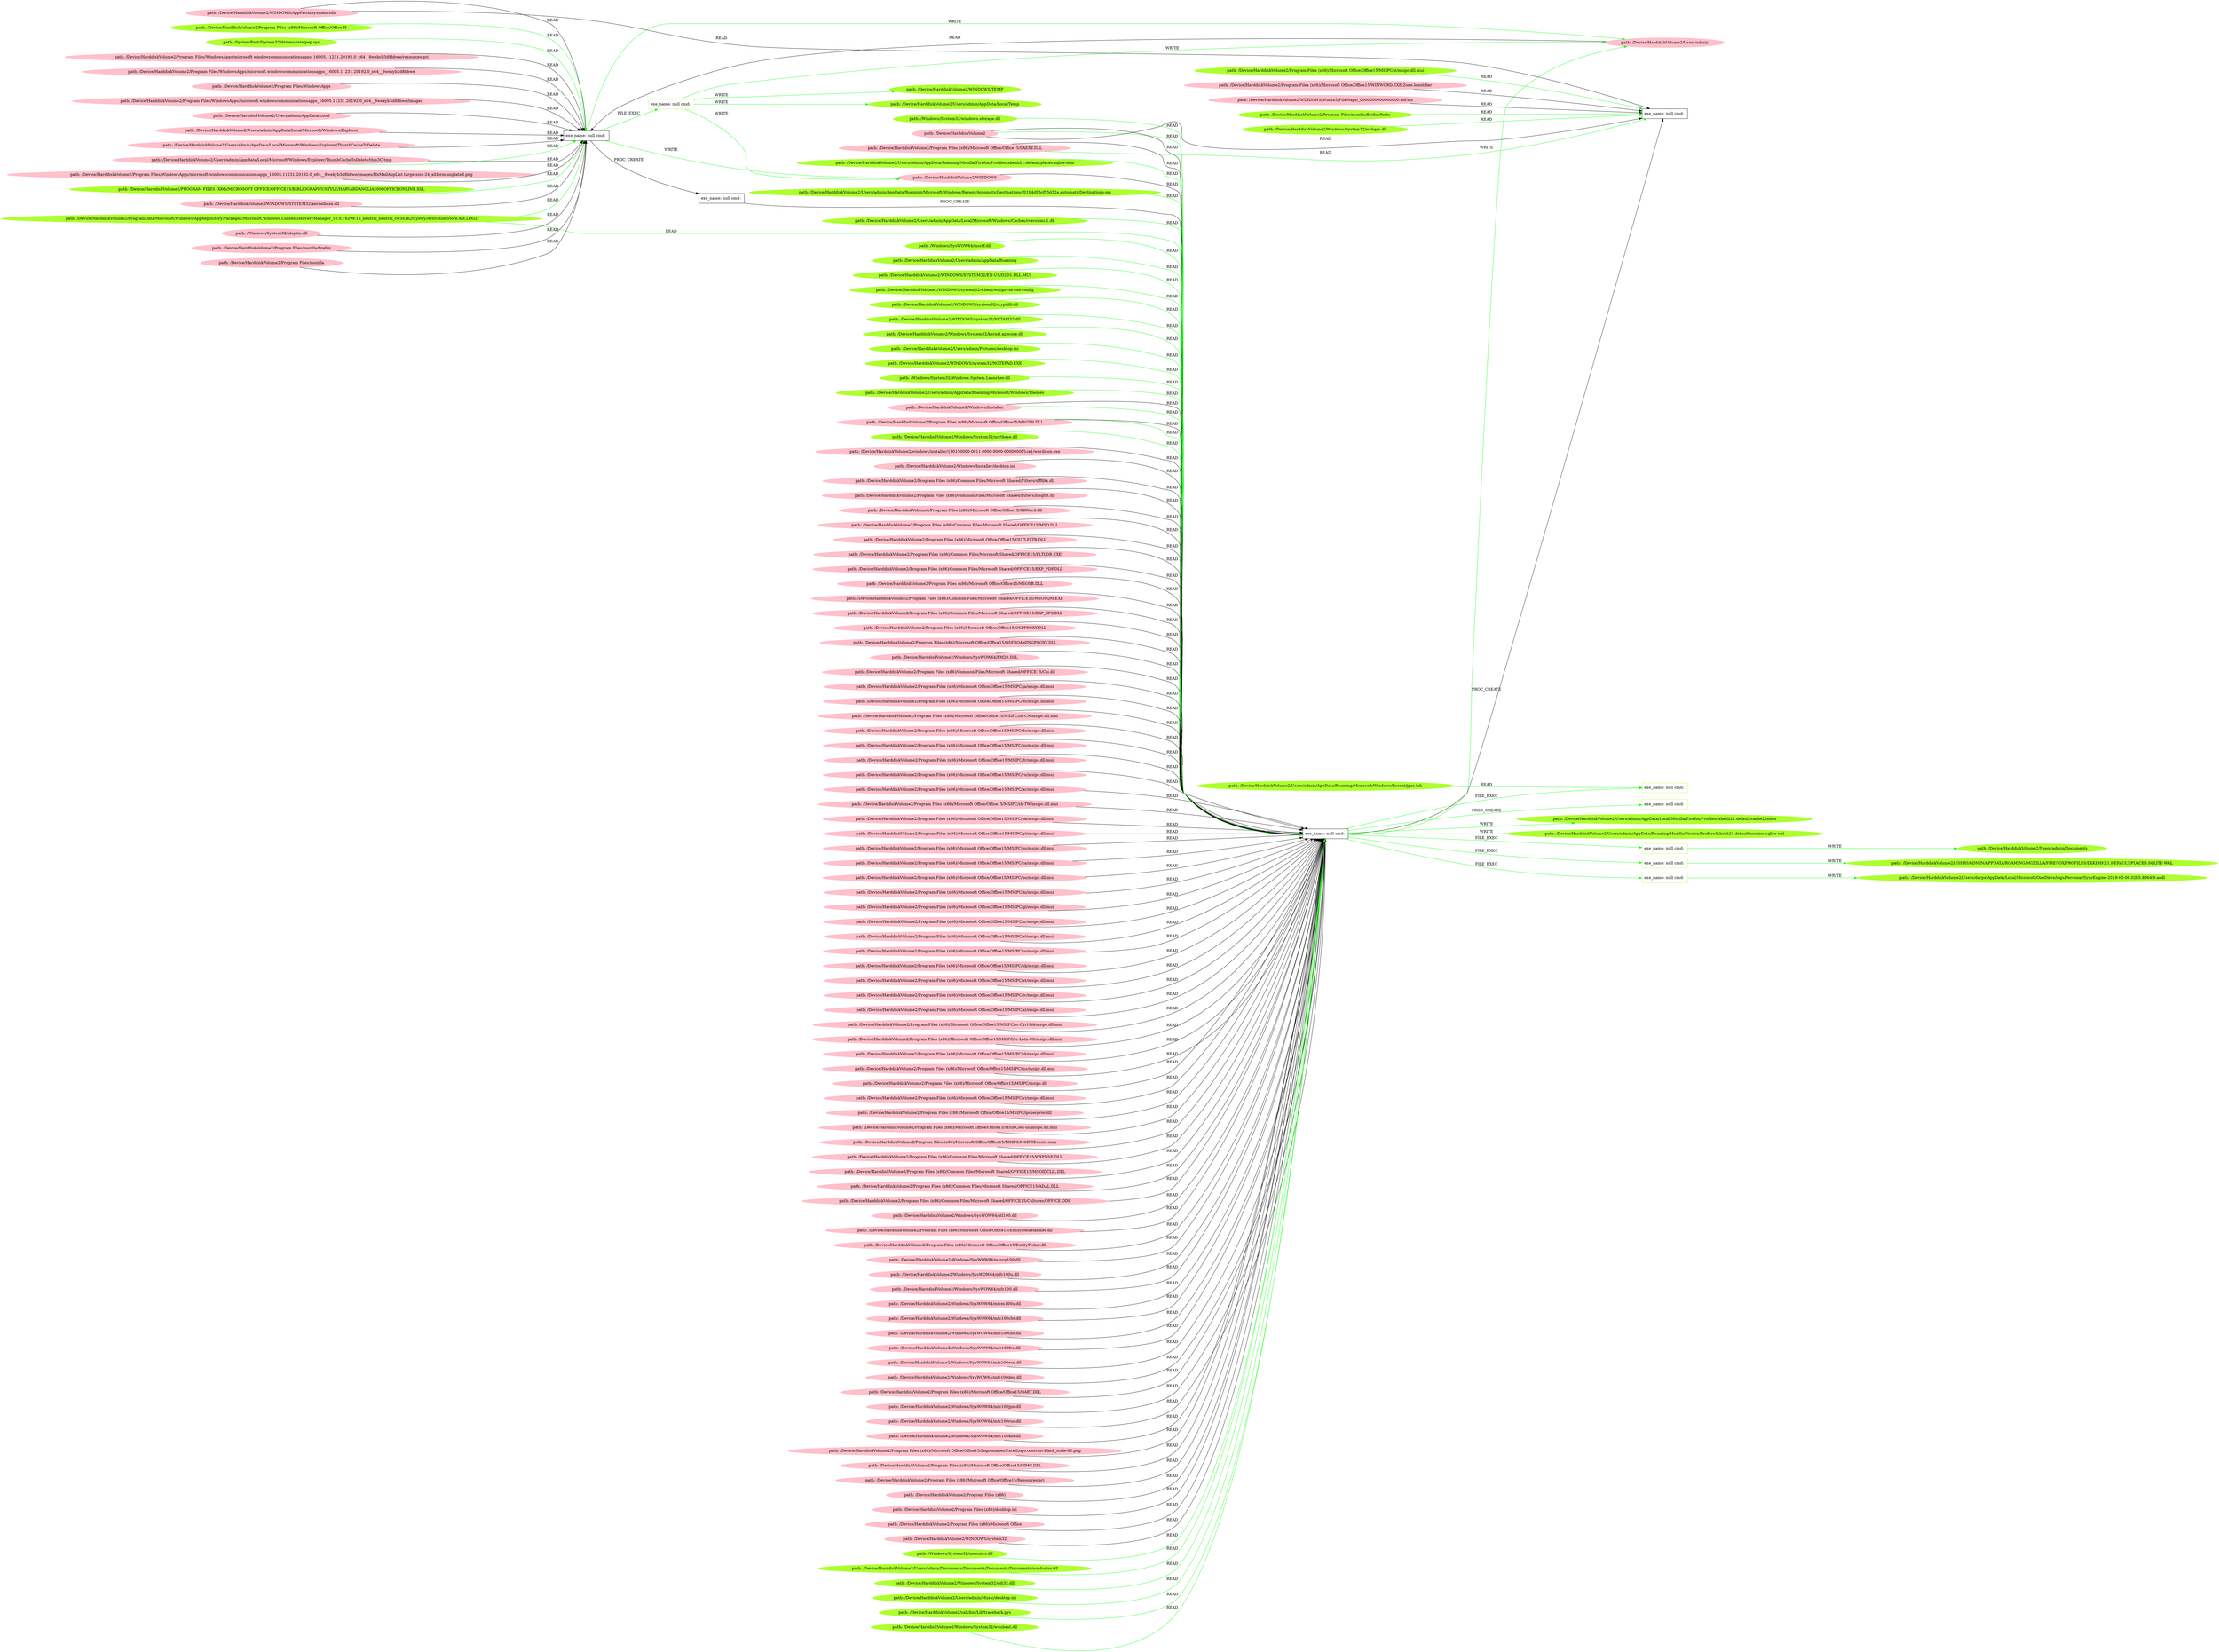 digraph {
	rankdir=LR
	33 [label="exe_name: null cmd: " color=black shape=box style=solid]
	159 [label="exe_name: null cmd: " color=greenyellow shape=box style=solid]
	33 -> 159 [label=FILE_EXEC color=green]
	32 [label="exe_name: null cmd: " color=black shape=box style=solid]
	171 [label="exe_name: null cmd: " color=greenyellow shape=box style=solid]
	32 -> 171 [label=FILE_EXEC color=green]
	32 [label="exe_name: null cmd: " color=black shape=box style=solid]
	189 [label="exe_name: null cmd: " color=greenyellow shape=box style=solid]
	32 -> 189 [label=FILE_EXEC color=green]
	32 [label="exe_name: null cmd: " color=black shape=box style=solid]
	191 [label="exe_name: null cmd: " color=greenyellow shape=box style=solid]
	32 -> 191 [label=FILE_EXEC color=green]
	32 [label="exe_name: null cmd: " color=black shape=box style=solid]
	202 [label="exe_name: null cmd: " color=greenyellow shape=box style=solid]
	32 -> 202 [label=FILE_EXEC color=green]
	201 [label="path: /Device/HarddiskVolume2/Users/admin/AppData/Roaming" color=greenyellow shape=oval style=filled]
	32 [label="exe_name: null cmd: " color=black shape=box style=solid]
	201 -> 32 [label=READ color=green]
	155 [label="path: /Device/HarddiskVolume2/ProgramData/Microsoft/Windows/AppRepository/Packages/Microsoft.Windows.ContentDeliveryManager_10.0.16299.15_neutral_neutral_cw5n1h2txyewy/ActivationStore.dat.LOG2" color=greenyellow shape=oval style=filled]
	33 [label="exe_name: null cmd: " color=black shape=box style=solid]
	155 -> 33 [label=READ color=green]
	181 [label="path: /Device/HarddiskVolume2/WINDOWS/system32/wbem/wmiprvse.exe.config" color=greenyellow shape=oval style=filled]
	32 [label="exe_name: null cmd: " color=black shape=box style=solid]
	181 -> 32 [label=READ color=green]
	199 [label="path: /Device/HarddiskVolume2/WINDOWS/system32/cryptdll.dll" color=greenyellow shape=oval style=filled]
	32 [label="exe_name: null cmd: " color=black shape=box style=solid]
	199 -> 32 [label=READ color=green]
	144 [label="path: /Device/HarddiskVolume2" color=pink shape=oval style=filled]
	32 [label="exe_name: null cmd: " color=black shape=box style=solid]
	144 -> 32 [label=READ color=green]
	66 [label="path: /Device/HarddiskVolume2/Program Files/WindowsApps/microsoft.windowscommunicationsapps_16005.11231.20192.0_x64__8wekyb3d8bbwe/resources.pri" color=pink shape=oval style=filled]
	33 [label="exe_name: null cmd: " color=black shape=box style=solid]
	66 -> 33 [label=READ color=black]
	94 [label="path: /Device/HarddiskVolume2/Program Files/WindowsApps/microsoft.windowscommunicationsapps_16005.11231.20192.0_x64__8wekyb3d8bbwe" color=pink shape=oval style=filled]
	33 [label="exe_name: null cmd: " color=black shape=box style=solid]
	94 -> 33 [label=READ color=black]
	68 [label="path: /Device/HarddiskVolume2/Program Files/WindowsApps" color=pink shape=oval style=filled]
	33 [label="exe_name: null cmd: " color=black shape=box style=solid]
	68 -> 33 [label=READ color=black]
	48 [label="path: /Device/HarddiskVolume2/Users/admin" color=pink shape=oval style=filled]
	33 [label="exe_name: null cmd: " color=black shape=box style=solid]
	48 -> 33 [label=READ color=black]
	50 [label="path: /Device/HarddiskVolume2/Program Files/WindowsApps/microsoft.windowscommunicationsapps_16005.11231.20192.0_x64__8wekyb3d8bbwe/images" color=pink shape=oval style=filled]
	33 [label="exe_name: null cmd: " color=black shape=box style=solid]
	50 -> 33 [label=READ color=black]
	53 [label="path: /Device/HarddiskVolume2/Users/admin/AppData/Local" color=pink shape=oval style=filled]
	33 [label="exe_name: null cmd: " color=black shape=box style=solid]
	53 -> 33 [label=READ color=black]
	75 [label="path: /Device/HarddiskVolume2/Users/admin/AppData/Local/Microsoft/Windows/Explorer" color=pink shape=oval style=filled]
	33 [label="exe_name: null cmd: " color=black shape=box style=solid]
	75 -> 33 [label=READ color=black]
	62 [label="path: /Device/HarddiskVolume2/Users/admin/AppData/Local/Microsoft/Windows/Explorer/ThumbCacheToDelete" color=pink shape=oval style=filled]
	33 [label="exe_name: null cmd: " color=black shape=box style=solid]
	62 -> 33 [label=READ color=black]
	79 [label="path: /Device/HarddiskVolume2/Users/admin/AppData/Local/Microsoft/Windows/Explorer/ThumbCacheToDelete/thm3C.tmp" color=pink shape=oval style=filled]
	33 [label="exe_name: null cmd: " color=black shape=box style=solid]
	79 -> 33 [label=READ color=black]
	90 [label="path: /Device/HarddiskVolume2/Program Files/WindowsApps/microsoft.windowscommunicationsapps_16005.11231.20192.0_x64__8wekyb3d8bbwe/images/HxMailAppList.targetsize-24_altform-unplated.png" color=pink shape=oval style=filled]
	33 [label="exe_name: null cmd: " color=black shape=box style=solid]
	90 -> 33 [label=READ color=black]
	169 [label="path: /Device/HarddiskVolume2/WINDOWS/system32/NETAPI32.dll" color=greenyellow shape=oval style=filled]
	32 [label="exe_name: null cmd: " color=black shape=box style=solid]
	169 -> 32 [label=READ color=green]
	194 [label="path: /Device/HarddiskVolume2/Windows/System32/kernel.appcore.dll" color=greenyellow shape=oval style=filled]
	32 [label="exe_name: null cmd: " color=black shape=box style=solid]
	194 -> 32 [label=READ color=green]
	173 [label="path: /Device/HarddiskVolume2/Users/admin/Pictures/desktop.ini" color=greenyellow shape=oval style=filled]
	32 [label="exe_name: null cmd: " color=black shape=box style=solid]
	173 -> 32 [label=READ color=green]
	187 [label="path: /Device/HarddiskVolume2/WINDOWS/system32/NOTEPAD.EXE" color=greenyellow shape=oval style=filled]
	32 [label="exe_name: null cmd: " color=black shape=box style=solid]
	187 -> 32 [label=READ color=green]
	204 [label="path: /Windows/System32/Windows.System.Launcher.dll" color=greenyellow shape=oval style=filled]
	32 [label="exe_name: null cmd: " color=black shape=box style=solid]
	204 -> 32 [label=READ color=green]
	155 [label="path: /Device/HarddiskVolume2/ProgramData/Microsoft/Windows/AppRepository/Packages/Microsoft.Windows.ContentDeliveryManager_10.0.16299.15_neutral_neutral_cw5n1h2txyewy/ActivationStore.dat.LOG2" color=greenyellow shape=oval style=filled]
	32 [label="exe_name: null cmd: " color=black shape=box style=solid]
	155 -> 32 [label=READ color=green]
	168 [label="path: /Device/HarddiskVolume2/Users/admin/AppData/Roaming/Microsoft/Windows/Themes" color=greenyellow shape=oval style=filled]
	32 [label="exe_name: null cmd: " color=black shape=box style=solid]
	168 -> 32 [label=READ color=green]
	158 [label="path: /Device/HarddiskVolume2/PROGRAM FILES (X86)/MICROSOFT OFFICE/OFFICE15/BIBLIOGRAPHY/STYLE/HARVARDANGLIA2008OFFICEONLINE.XSL" color=greenyellow shape=oval style=filled]
	33 [label="exe_name: null cmd: " color=black shape=box style=solid]
	158 -> 33 [label=READ color=green]
	79 [label="path: /Device/HarddiskVolume2/Users/admin/AppData/Local/Microsoft/Windows/Explorer/ThumbCacheToDelete/thm3C.tmp" color=pink shape=oval style=filled]
	33 [label="exe_name: null cmd: " color=black shape=box style=solid]
	79 -> 33 [label=READ color=green]
	110 [label="path: /Device/HarddiskVolume2/Windows/Installer" color=pink shape=oval style=filled]
	32 [label="exe_name: null cmd: " color=black shape=box style=solid]
	110 -> 32 [label=READ color=green]
	206 [label="path: /Device/HarddiskVolume2/Program Files (x86)/Microsoft Office/Office15/MSIPC/it/msipc.dll.mui" color=greenyellow shape=oval style=filled]
	0 [label="exe_name: null cmd: " color=black shape=box style=solid]
	206 -> 0 [label=READ color=green]
	56 [label="path: /Device/HarddiskVolume2/Program Files (x86)/Microsoft Office/Office15/MSOTH.DLL" color=pink shape=oval style=filled]
	32 [label="exe_name: null cmd: " color=black shape=box style=solid]
	56 -> 32 [label=READ color=green]
	170 [label="path: /Device/HarddiskVolume2/Windows/System32/ucrtbase.dll" color=greenyellow shape=oval style=filled]
	32 [label="exe_name: null cmd: " color=black shape=box style=solid]
	170 -> 32 [label=READ color=green]
	150 [label="path: /Device/HarddiskVolume2/WINDOWS/AppPatch/sysmain.sdb" color=pink shape=oval style=filled]
	33 [label="exe_name: null cmd: " color=black shape=box style=solid]
	150 -> 33 [label=READ color=black]
	99 [label="path: /Device/HarddiskVolume2/WINDOWS/SYSTEM32/kernelbase.dll" color=pink shape=oval style=filled]
	33 [label="exe_name: null cmd: " color=black shape=box style=solid]
	99 -> 33 [label=READ color=black]
	64 [label="path: /Windows/System32/ploptin.dll" color=pink shape=oval style=filled]
	33 [label="exe_name: null cmd: " color=black shape=box style=solid]
	64 -> 33 [label=READ color=black]
	59 [label="path: /Device/HarddiskVolume2/Program Files/mozilla/firefox" color=pink shape=oval style=filled]
	33 [label="exe_name: null cmd: " color=black shape=box style=solid]
	59 -> 33 [label=READ color=black]
	83 [label="path: /Device/HarddiskVolume2/Program Files/mozilla" color=pink shape=oval style=filled]
	33 [label="exe_name: null cmd: " color=black shape=box style=solid]
	83 -> 33 [label=READ color=black]
	33 [label="exe_name: null cmd: " color=black shape=box style=solid]
	27 [label="exe_name: null cmd: " color=black shape=box style=solid]
	33 -> 27 [label=PROC_CREATE color=black]
	27 [label="exe_name: null cmd: " color=black shape=box style=solid]
	32 [label="exe_name: null cmd: " color=black shape=box style=solid]
	27 -> 32 [label=PROC_CREATE color=black]
	93 [label="path: /Device/HarddiskVolume2/windows/installer/{90150000-0011-0000-0000-0000000ff1ce}/wordicon.exe" color=pink shape=oval style=filled]
	32 [label="exe_name: null cmd: " color=black shape=box style=solid]
	93 -> 32 [label=READ color=black]
	144 [label="path: /Device/HarddiskVolume2" color=pink shape=oval style=filled]
	32 [label="exe_name: null cmd: " color=black shape=box style=solid]
	144 -> 32 [label=READ color=black]
	110 [label="path: /Device/HarddiskVolume2/Windows/Installer" color=pink shape=oval style=filled]
	32 [label="exe_name: null cmd: " color=black shape=box style=solid]
	110 -> 32 [label=READ color=black]
	41 [label="path: /Device/HarddiskVolume2/WINDOWS" color=pink shape=oval style=filled]
	32 [label="exe_name: null cmd: " color=black shape=box style=solid]
	41 -> 32 [label=READ color=black]
	100 [label="path: /Device/HarddiskVolume2/Windows/Installer/desktop.ini" color=pink shape=oval style=filled]
	32 [label="exe_name: null cmd: " color=black shape=box style=solid]
	100 -> 32 [label=READ color=black]
	2 [label="path: /Device/HarddiskVolume2/Program Files (x86)/Common Files/Microsoft Shared/Filters/offfiltx.dll" color=pink shape=oval style=filled]
	32 [label="exe_name: null cmd: " color=black shape=box style=solid]
	2 -> 32 [label=READ color=black]
	139 [label="path: /Device/HarddiskVolume2/Program Files (x86)/Common Files/Microsoft Shared/Filters/msgfilt.dll" color=pink shape=oval style=filled]
	32 [label="exe_name: null cmd: " color=black shape=box style=solid]
	139 -> 32 [label=READ color=black]
	15 [label="path: /Device/HarddiskVolume2/Program Files (x86)/Microsoft Office/Office15/GKWord.dll" color=pink shape=oval style=filled]
	32 [label="exe_name: null cmd: " color=black shape=box style=solid]
	15 -> 32 [label=READ color=black]
	129 [label="path: /Device/HarddiskVolume2/Program Files (x86)/Common Files/Microsoft Shared/OFFICE15/MSO.DLL" color=pink shape=oval style=filled]
	32 [label="exe_name: null cmd: " color=black shape=box style=solid]
	129 -> 32 [label=READ color=black]
	43 [label="path: /Device/HarddiskVolume2/Program Files (x86)/Microsoft Office/Office15/OUTLFLTR.DLL" color=pink shape=oval style=filled]
	32 [label="exe_name: null cmd: " color=black shape=box style=solid]
	43 -> 32 [label=READ color=black]
	78 [label="path: /Device/HarddiskVolume2/Program Files (x86)/Common Files/Microsoft Shared/OFFICE15/FLTLDR.EXE" color=pink shape=oval style=filled]
	32 [label="exe_name: null cmd: " color=black shape=box style=solid]
	78 -> 32 [label=READ color=black]
	17 [label="path: /Device/HarddiskVolume2/Program Files (x86)/Common Files/Microsoft Shared/OFFICE15/EXP_PDF.DLL" color=pink shape=oval style=filled]
	32 [label="exe_name: null cmd: " color=black shape=box style=solid]
	17 -> 32 [label=READ color=black]
	13 [label="path: /Device/HarddiskVolume2/Program Files (x86)/Microsoft Office/Office15/MSOSB.DLL" color=pink shape=oval style=filled]
	32 [label="exe_name: null cmd: " color=black shape=box style=solid]
	13 -> 32 [label=READ color=black]
	28 [label="path: /Device/HarddiskVolume2/Program Files (x86)/Common Files/Microsoft Shared/OFFICE15/MSOSQM.EXE" color=pink shape=oval style=filled]
	32 [label="exe_name: null cmd: " color=black shape=box style=solid]
	28 -> 32 [label=READ color=black]
	57 [label="path: /Device/HarddiskVolume2/Program Files (x86)/Common Files/Microsoft Shared/OFFICE15/EXP_XPS.DLL" color=pink shape=oval style=filled]
	32 [label="exe_name: null cmd: " color=black shape=box style=solid]
	57 -> 32 [label=READ color=black]
	97 [label="path: /Device/HarddiskVolume2/Program Files (x86)/Microsoft Office/Office15/OSFPROXY.DLL" color=pink shape=oval style=filled]
	32 [label="exe_name: null cmd: " color=black shape=box style=solid]
	97 -> 32 [label=READ color=black]
	142 [label="path: /Device/HarddiskVolume2/Program Files (x86)/Microsoft Office/Office15/OSFROAMINGPROXY.DLL" color=pink shape=oval style=filled]
	32 [label="exe_name: null cmd: " color=black shape=box style=solid]
	142 -> 32 [label=READ color=black]
	56 [label="path: /Device/HarddiskVolume2/Program Files (x86)/Microsoft Office/Office15/MSOTH.DLL" color=pink shape=oval style=filled]
	32 [label="exe_name: null cmd: " color=black shape=box style=solid]
	56 -> 32 [label=READ color=black]
	113 [label="path: /Device/HarddiskVolume2/Windows/SysWOW64/FM20.DLL" color=pink shape=oval style=filled]
	32 [label="exe_name: null cmd: " color=black shape=box style=solid]
	113 -> 32 [label=READ color=black]
	130 [label="path: /Device/HarddiskVolume2/Program Files (x86)/Common Files/Microsoft Shared/OFFICE15/Csi.dll" color=pink shape=oval style=filled]
	32 [label="exe_name: null cmd: " color=black shape=box style=solid]
	130 -> 32 [label=READ color=black]
	14 [label="path: /Device/HarddiskVolume2/Program Files (x86)/Microsoft Office/Office15/MSIPC/ja/msipc.dll.mui" color=pink shape=oval style=filled]
	32 [label="exe_name: null cmd: " color=black shape=box style=solid]
	14 -> 32 [label=READ color=black]
	42 [label="path: /Device/HarddiskVolume2/Program Files (x86)/Microsoft Office/Office15/MSIPC/es/msipc.dll.mui" color=pink shape=oval style=filled]
	32 [label="exe_name: null cmd: " color=black shape=box style=solid]
	42 -> 32 [label=READ color=black]
	128 [label="path: /Device/HarddiskVolume2/Program Files (x86)/Microsoft Office/Office15/MSIPC/zh-CN/msipc.dll.mui" color=pink shape=oval style=filled]
	32 [label="exe_name: null cmd: " color=black shape=box style=solid]
	128 -> 32 [label=READ color=black]
	52 [label="path: /Device/HarddiskVolume2/Program Files (x86)/Microsoft Office/Office15/MSIPC/de/msipc.dll.mui" color=pink shape=oval style=filled]
	32 [label="exe_name: null cmd: " color=black shape=box style=solid]
	52 -> 32 [label=READ color=black]
	7 [label="path: /Device/HarddiskVolume2/Program Files (x86)/Microsoft Office/Office15/MSIPC/ko/msipc.dll.mui" color=pink shape=oval style=filled]
	32 [label="exe_name: null cmd: " color=black shape=box style=solid]
	7 -> 32 [label=READ color=black]
	60 [label="path: /Device/HarddiskVolume2/Program Files (x86)/Microsoft Office/Office15/MSIPC/fr/msipc.dll.mui" color=pink shape=oval style=filled]
	32 [label="exe_name: null cmd: " color=black shape=box style=solid]
	60 -> 32 [label=READ color=black]
	5 [label="path: /Device/HarddiskVolume2/Program Files (x86)/Microsoft Office/Office15/MSIPC/ru/msipc.dll.mui" color=pink shape=oval style=filled]
	32 [label="exe_name: null cmd: " color=black shape=box style=solid]
	5 -> 32 [label=READ color=black]
	127 [label="path: /Device/HarddiskVolume2/Program Files (x86)/Microsoft Office/Office15/MSIPC/ar/msipc.dll.mui" color=pink shape=oval style=filled]
	32 [label="exe_name: null cmd: " color=black shape=box style=solid]
	127 -> 32 [label=READ color=black]
	82 [label="path: /Device/HarddiskVolume2/Program Files (x86)/Microsoft Office/Office15/MSIPC/zh-TW/msipc.dll.mui" color=pink shape=oval style=filled]
	32 [label="exe_name: null cmd: " color=black shape=box style=solid]
	82 -> 32 [label=READ color=black]
	3 [label="path: /Device/HarddiskVolume2/Program Files (x86)/Microsoft Office/Office15/MSIPC/he/msipc.dll.mui" color=pink shape=oval style=filled]
	32 [label="exe_name: null cmd: " color=black shape=box style=solid]
	3 -> 32 [label=READ color=black]
	109 [label="path: /Device/HarddiskVolume2/Program Files (x86)/Microsoft Office/Office15/MSIPC/pl/msipc.dll.mui" color=pink shape=oval style=filled]
	32 [label="exe_name: null cmd: " color=black shape=box style=solid]
	109 -> 32 [label=READ color=black]
	115 [label="path: /Device/HarddiskVolume2/Program Files (x86)/Microsoft Office/Office15/MSIPC/eu/msipc.dll.mui" color=pink shape=oval style=filled]
	32 [label="exe_name: null cmd: " color=black shape=box style=solid]
	115 -> 32 [label=READ color=black]
	36 [label="path: /Device/HarddiskVolume2/Program Files (x86)/Microsoft Office/Office15/MSIPC/ca/msipc.dll.mui" color=pink shape=oval style=filled]
	32 [label="exe_name: null cmd: " color=black shape=box style=solid]
	36 -> 32 [label=READ color=black]
	11 [label="path: /Device/HarddiskVolume2/Program Files (x86)/Microsoft Office/Office15/MSIPC/no/msipc.dll.mui" color=pink shape=oval style=filled]
	32 [label="exe_name: null cmd: " color=black shape=box style=solid]
	11 -> 32 [label=READ color=black]
	4 [label="path: /Device/HarddiskVolume2/Program Files (x86)/Microsoft Office/Office15/MSIPC/hi/msipc.dll.mui" color=pink shape=oval style=filled]
	32 [label="exe_name: null cmd: " color=black shape=box style=solid]
	4 -> 32 [label=READ color=black]
	135 [label="path: /Device/HarddiskVolume2/Program Files (x86)/Microsoft Office/Office15/MSIPC/gl/msipc.dll.mui" color=pink shape=oval style=filled]
	32 [label="exe_name: null cmd: " color=black shape=box style=solid]
	135 -> 32 [label=READ color=black]
	118 [label="path: /Device/HarddiskVolume2/Program Files (x86)/Microsoft Office/Office15/MSIPC/tr/msipc.dll.mui" color=pink shape=oval style=filled]
	32 [label="exe_name: null cmd: " color=black shape=box style=solid]
	118 -> 32 [label=READ color=black]
	16 [label="path: /Device/HarddiskVolume2/Program Files (x86)/Microsoft Office/Office15/MSIPC/el/msipc.dll.mui" color=pink shape=oval style=filled]
	32 [label="exe_name: null cmd: " color=black shape=box style=solid]
	16 -> 32 [label=READ color=black]
	112 [label="path: /Device/HarddiskVolume2/Program Files (x86)/Microsoft Office/Office15/MSIPC/ro/msipc.dll.mui" color=pink shape=oval style=filled]
	32 [label="exe_name: null cmd: " color=black shape=box style=solid]
	112 -> 32 [label=READ color=black]
	141 [label="path: /Device/HarddiskVolume2/Program Files (x86)/Microsoft Office/Office15/MSIPC/uk/msipc.dll.mui" color=pink shape=oval style=filled]
	32 [label="exe_name: null cmd: " color=black shape=box style=solid]
	141 -> 32 [label=READ color=black]
	86 [label="path: /Device/HarddiskVolume2/Program Files (x86)/Microsoft Office/Office15/MSIPC/et/msipc.dll.mui" color=pink shape=oval style=filled]
	32 [label="exe_name: null cmd: " color=black shape=box style=solid]
	86 -> 32 [label=READ color=black]
	88 [label="path: /Device/HarddiskVolume2/Program Files (x86)/Microsoft Office/Office15/MSIPC/lv/msipc.dll.mui" color=pink shape=oval style=filled]
	32 [label="exe_name: null cmd: " color=black shape=box style=solid]
	88 -> 32 [label=READ color=black]
	21 [label="path: /Device/HarddiskVolume2/Program Files (x86)/Microsoft Office/Office15/MSIPC/sl/msipc.dll.mui" color=pink shape=oval style=filled]
	32 [label="exe_name: null cmd: " color=black shape=box style=solid]
	21 -> 32 [label=READ color=black]
	22 [label="path: /Device/HarddiskVolume2/Program Files (x86)/Microsoft Office/Office15/MSIPC/sr-Cyrl-BA/msipc.dll.mui" color=pink shape=oval style=filled]
	32 [label="exe_name: null cmd: " color=black shape=box style=solid]
	22 -> 32 [label=READ color=black]
	45 [label="path: /Device/HarddiskVolume2/Program Files (x86)/Microsoft Office/Office15/MSIPC/sr-Latn-CS/msipc.dll.mui" color=pink shape=oval style=filled]
	32 [label="exe_name: null cmd: " color=black shape=box style=solid]
	45 -> 32 [label=READ color=black]
	103 [label="path: /Device/HarddiskVolume2/Program Files (x86)/Microsoft Office/Office15/MSIPC/sk/msipc.dll.mui" color=pink shape=oval style=filled]
	32 [label="exe_name: null cmd: " color=black shape=box style=solid]
	103 -> 32 [label=READ color=black]
	29 [label="path: /Device/HarddiskVolume2/Program Files (x86)/Microsoft Office/Office15/MSIPC/ms/msipc.dll.mui" color=pink shape=oval style=filled]
	32 [label="exe_name: null cmd: " color=black shape=box style=solid]
	29 -> 32 [label=READ color=black]
	54 [label="path: /Device/HarddiskVolume2/Program Files (x86)/Microsoft Office/Office15/MSIPC/msipc.dll" color=pink shape=oval style=filled]
	32 [label="exe_name: null cmd: " color=black shape=box style=solid]
	54 -> 32 [label=READ color=black]
	70 [label="path: /Device/HarddiskVolume2/Program Files (x86)/Microsoft Office/Office15/MSIPC/vi/msipc.dll.mui" color=pink shape=oval style=filled]
	32 [label="exe_name: null cmd: " color=black shape=box style=solid]
	70 -> 32 [label=READ color=black]
	122 [label="path: /Device/HarddiskVolume2/Program Files (x86)/Microsoft Office/Office15/MSIPC/ipcsecproc.dll" color=pink shape=oval style=filled]
	32 [label="exe_name: null cmd: " color=black shape=box style=solid]
	122 -> 32 [label=READ color=black]
	132 [label="path: /Device/HarddiskVolume2/Program Files (x86)/Microsoft Office/Office15/MSIPC/en-us/msipc.dll.mui" color=pink shape=oval style=filled]
	32 [label="exe_name: null cmd: " color=black shape=box style=solid]
	132 -> 32 [label=READ color=black]
	106 [label="path: /Device/HarddiskVolume2/Program Files (x86)/Microsoft Office/Office15/MSIPC/MSIPCEvents.man" color=pink shape=oval style=filled]
	32 [label="exe_name: null cmd: " color=black shape=box style=solid]
	106 -> 32 [label=READ color=black]
	80 [label="path: /Device/HarddiskVolume2/Program Files (x86)/Common Files/Microsoft Shared/OFFICE15/WXPNSE.DLL" color=pink shape=oval style=filled]
	32 [label="exe_name: null cmd: " color=black shape=box style=solid]
	80 -> 32 [label=READ color=black]
	95 [label="path: /Device/HarddiskVolume2/Program Files (x86)/Common Files/Microsoft Shared/OFFICE15/MSOIDCLIL.DLL" color=pink shape=oval style=filled]
	32 [label="exe_name: null cmd: " color=black shape=box style=solid]
	95 -> 32 [label=READ color=black]
	69 [label="path: /Device/HarddiskVolume2/Program Files (x86)/Microsoft Office/Office15/SAEXT.DLL" color=pink shape=oval style=filled]
	32 [label="exe_name: null cmd: " color=black shape=box style=solid]
	69 -> 32 [label=READ color=black]
	69 [label="path: /Device/HarddiskVolume2/Program Files (x86)/Microsoft Office/Office15/SAEXT.DLL" color=pink shape=oval style=filled]
	0 [label="exe_name: null cmd: " color=black shape=box style=solid]
	69 -> 0 [label=READ color=green]
	108 [label="path: /Device/HarddiskVolume2/Program Files (x86)/Common Files/Microsoft Shared/OFFICE15/ADAL.DLL" color=pink shape=oval style=filled]
	32 [label="exe_name: null cmd: " color=black shape=box style=solid]
	108 -> 32 [label=READ color=black]
	72 [label="path: /Device/HarddiskVolume2/Program Files (x86)/Common Files/Microsoft Shared/OFFICE15/Cultures/OFFICE.ODF" color=pink shape=oval style=filled]
	32 [label="exe_name: null cmd: " color=black shape=box style=solid]
	72 -> 32 [label=READ color=black]
	98 [label="path: /Device/HarddiskVolume2/Windows/SysWOW64/atl100.dll" color=pink shape=oval style=filled]
	32 [label="exe_name: null cmd: " color=black shape=box style=solid]
	98 -> 32 [label=READ color=black]
	123 [label="path: /Device/HarddiskVolume2/Program Files (x86)/Microsoft Office/Office15/EntityDataHandler.dll" color=pink shape=oval style=filled]
	32 [label="exe_name: null cmd: " color=black shape=box style=solid]
	123 -> 32 [label=READ color=black]
	20 [label="path: /Device/HarddiskVolume2/Program Files (x86)/Microsoft Office/Office15/EntityPicker.dll" color=pink shape=oval style=filled]
	32 [label="exe_name: null cmd: " color=black shape=box style=solid]
	20 -> 32 [label=READ color=black]
	133 [label="path: /Device/HarddiskVolume2/Windows/SysWOW64/msvcp100.dll" color=pink shape=oval style=filled]
	32 [label="exe_name: null cmd: " color=black shape=box style=solid]
	133 -> 32 [label=READ color=black]
	65 [label="path: /Device/HarddiskVolume2/Windows/SysWOW64/mfc100u.dll" color=pink shape=oval style=filled]
	32 [label="exe_name: null cmd: " color=black shape=box style=solid]
	65 -> 32 [label=READ color=black]
	74 [label="path: /Device/HarddiskVolume2/Windows/SysWOW64/mfc100.dll" color=pink shape=oval style=filled]
	32 [label="exe_name: null cmd: " color=black shape=box style=solid]
	74 -> 32 [label=READ color=black]
	89 [label="path: /Device/HarddiskVolume2/Windows/SysWOW64/mfcm100u.dll" color=pink shape=oval style=filled]
	32 [label="exe_name: null cmd: " color=black shape=box style=solid]
	89 -> 32 [label=READ color=black]
	6 [label="path: /Device/HarddiskVolume2/Windows/SysWOW64/mfc100cht.dll" color=pink shape=oval style=filled]
	32 [label="exe_name: null cmd: " color=black shape=box style=solid]
	6 -> 32 [label=READ color=black]
	137 [label="path: /Device/HarddiskVolume2/Windows/SysWOW64/mfc100chs.dll" color=pink shape=oval style=filled]
	32 [label="exe_name: null cmd: " color=black shape=box style=solid]
	137 -> 32 [label=READ color=black]
	91 [label="path: /Device/HarddiskVolume2/Windows/SysWOW64/mfc100fra.dll" color=pink shape=oval style=filled]
	32 [label="exe_name: null cmd: " color=black shape=box style=solid]
	91 -> 32 [label=READ color=black]
	136 [label="path: /Device/HarddiskVolume2/Windows/SysWOW64/mfc100esn.dll" color=pink shape=oval style=filled]
	32 [label="exe_name: null cmd: " color=black shape=box style=solid]
	136 -> 32 [label=READ color=black]
	73 [label="path: /Device/HarddiskVolume2/Windows/SysWOW64/mfc100deu.dll" color=pink shape=oval style=filled]
	32 [label="exe_name: null cmd: " color=black shape=box style=solid]
	73 -> 32 [label=READ color=black]
	125 [label="path: /Device/HarddiskVolume2/Program Files (x86)/Microsoft Office/Office15/OART.DLL" color=pink shape=oval style=filled]
	32 [label="exe_name: null cmd: " color=black shape=box style=solid]
	125 -> 32 [label=READ color=black]
	44 [label="path: /Device/HarddiskVolume2/Windows/SysWOW64/mfc100jpn.dll" color=pink shape=oval style=filled]
	32 [label="exe_name: null cmd: " color=black shape=box style=solid]
	44 -> 32 [label=READ color=black]
	102 [label="path: /Device/HarddiskVolume2/Windows/SysWOW64/mfc100rus.dll" color=pink shape=oval style=filled]
	32 [label="exe_name: null cmd: " color=black shape=box style=solid]
	102 -> 32 [label=READ color=black]
	87 [label="path: /Device/HarddiskVolume2/Windows/SysWOW64/mfc100kor.dll" color=pink shape=oval style=filled]
	32 [label="exe_name: null cmd: " color=black shape=box style=solid]
	87 -> 32 [label=READ color=black]
	10 [label="path: /Device/HarddiskVolume2/Program Files (x86)/Microsoft Office/Office15/LogoImages/ExcelLogo.contrast-black_scale-80.png" color=pink shape=oval style=filled]
	32 [label="exe_name: null cmd: " color=black shape=box style=solid]
	10 -> 32 [label=READ color=black]
	39 [label="path: /Device/HarddiskVolume2/Program Files (x86)/Microsoft Office/Office15/OIMG.DLL" color=pink shape=oval style=filled]
	32 [label="exe_name: null cmd: " color=black shape=box style=solid]
	39 -> 32 [label=READ color=black]
	49 [label="path: /Device/HarddiskVolume2/Program Files (x86)/Microsoft Office/Office15/Resources.pri" color=pink shape=oval style=filled]
	32 [label="exe_name: null cmd: " color=black shape=box style=solid]
	49 -> 32 [label=READ color=black]
	12 [label="path: /Device/HarddiskVolume2/Program Files (x86)" color=pink shape=oval style=filled]
	32 [label="exe_name: null cmd: " color=black shape=box style=solid]
	12 -> 32 [label=READ color=black]
	8 [label="path: /Device/HarddiskVolume2/Program Files (x86)/desktop.ini" color=pink shape=oval style=filled]
	32 [label="exe_name: null cmd: " color=black shape=box style=solid]
	8 -> 32 [label=READ color=black]
	134 [label="path: /Device/HarddiskVolume2/Program Files (x86)/Microsoft Office" color=pink shape=oval style=filled]
	32 [label="exe_name: null cmd: " color=black shape=box style=solid]
	134 -> 32 [label=READ color=black]
	32 [label="exe_name: null cmd: " color=black shape=box style=solid]
	0 [label="exe_name: null cmd: " color=black shape=box style=solid]
	32 -> 0 [label=PROC_CREATE color=black]
	147 [label="path: /Device/HarddiskVolume2/WINDOWS/system32" color=pink shape=oval style=filled]
	32 [label="exe_name: null cmd: " color=black shape=box style=solid]
	147 -> 32 [label=READ color=black]
	23 [label="path: /Device/HarddiskVolume2/Program Files (x86)/Microsoft Office/Office15/WINWORD.EXE:Zone.Identifier" color=pink shape=oval style=filled]
	0 [label="exe_name: null cmd: " color=black shape=box style=solid]
	23 -> 0 [label=READ color=black]
	150 [label="path: /Device/HarddiskVolume2/WINDOWS/AppPatch/sysmain.sdb" color=pink shape=oval style=filled]
	0 [label="exe_name: null cmd: " color=black shape=box style=solid]
	150 -> 0 [label=READ color=black]
	38 [label="path: /Device/HarddiskVolume2/WINDOWS/WinSxS/FileMaps/_0000000000000000.cdf-ms" color=pink shape=oval style=filled]
	0 [label="exe_name: null cmd: " color=black shape=box style=solid]
	38 -> 0 [label=READ color=black]
	144 [label="path: /Device/HarddiskVolume2" color=pink shape=oval style=filled]
	0 [label="exe_name: null cmd: " color=black shape=box style=solid]
	144 -> 0 [label=READ color=black]
	32 [label="exe_name: null cmd: " color=black shape=box style=solid]
	177 [label="exe_name: null cmd: " color=greenyellow shape=box style=solid]
	32 -> 177 [label=PROC_CREATE color=green]
	167 [label="path: /Windows/System32/msscntrs.dll" color=greenyellow shape=oval style=filled]
	32 [label="exe_name: null cmd: " color=black shape=box style=solid]
	167 -> 32 [label=READ color=green]
	32 [label="exe_name: null cmd: " color=black shape=box style=solid]
	174 [label="path: /Device/HarddiskVolume2/Users/admin/AppData/Local/Mozilla/Firefox/Profiles/lxkehh21.default/cache2/index" color=greenyellow shape=oval style=filled]
	32 -> 174 [label=WRITE color=green]
	205 [label="path: /Device/HarddiskVolume2/Program Files/mozilla/firefox/fonts" color=greenyellow shape=oval style=filled]
	0 [label="exe_name: null cmd: " color=black shape=box style=solid]
	205 -> 0 [label=READ color=green]
	159 [label="exe_name: null cmd: " color=greenyellow shape=box style=solid]
	41 [label="path: /Device/HarddiskVolume2/WINDOWS" color=pink shape=oval style=filled]
	159 -> 41 [label=WRITE color=green]
	159 [label="exe_name: null cmd: " color=greenyellow shape=box style=solid]
	162 [label="path: /Device/HarddiskVolume2/WINDOWS/TEMP" color=greenyellow shape=oval style=filled]
	159 -> 162 [label=WRITE color=green]
	159 [label="exe_name: null cmd: " color=greenyellow shape=box style=solid]
	48 [label="path: /Device/HarddiskVolume2/Users/admin" color=pink shape=oval style=filled]
	159 -> 48 [label=WRITE color=green]
	159 [label="exe_name: null cmd: " color=greenyellow shape=box style=solid]
	160 [label="path: /Device/HarddiskVolume2/Users/admin/AppData/Local/Temp" color=greenyellow shape=oval style=filled]
	159 -> 160 [label=WRITE color=green]
	171 [label="exe_name: null cmd: " color=greenyellow shape=box style=solid]
	172 [label="path: /Device/HarddiskVolume2/Users/admin/Documents" color=greenyellow shape=oval style=filled]
	171 -> 172 [label=WRITE color=green]
	191 [label="exe_name: null cmd: " color=greenyellow shape=box style=solid]
	192 [label="path: /Device/HarddiskVolume2/Users/darpa/AppData/Local/Microsoft/OneDrive/logs/Personal/SyncEngine-2019-05-08.0255.8064.9.aodl" color=greenyellow shape=oval style=filled]
	191 -> 192 [label=WRITE color=green]
	182 [label="path: /Device/HarddiskVolume2/Users/admin/Documents/Documents/Documents/Documents/acuductor.rtf" color=greenyellow shape=oval style=filled]
	32 [label="exe_name: null cmd: " color=black shape=box style=solid]
	182 -> 32 [label=READ color=green]
	175 [label="path: /Device/HarddiskVolume2/Windows/System32/gdi32.dll" color=greenyellow shape=oval style=filled]
	32 [label="exe_name: null cmd: " color=black shape=box style=solid]
	175 -> 32 [label=READ color=green]
	184 [label="path: /Device/HarddiskVolume2/Users/admin/Music/desktop.ini" color=greenyellow shape=oval style=filled]
	32 [label="exe_name: null cmd: " color=black shape=box style=solid]
	184 -> 32 [label=READ color=green]
	165 [label="path: /Device/HarddiskVolume2/Program Files (x86)/Microsoft Office/Office15" color=greenyellow shape=oval style=filled]
	33 [label="exe_name: null cmd: " color=black shape=box style=solid]
	165 -> 33 [label=READ color=green]
	179 [label="path: /Device/HarddiskVolume2/salt/bin/Lib/traceback.pyc" color=greenyellow shape=oval style=filled]
	32 [label="exe_name: null cmd: " color=black shape=box style=solid]
	179 -> 32 [label=READ color=green]
	33 [label="exe_name: null cmd: " color=black shape=box style=solid]
	41 [label="path: /Device/HarddiskVolume2/WINDOWS" color=pink shape=oval style=filled]
	33 -> 41 [label=WRITE color=green]
	208 [label="path: /Device/HarddiskVolume2/Windows/System32/wshqos.dll" color=greenyellow shape=oval style=filled]
	0 [label="exe_name: null cmd: " color=black shape=box style=solid]
	208 -> 0 [label=READ color=green]
	195 [label="path: /Device/HarddiskVolume2/Windows/System32/wuuhext.dll" color=greenyellow shape=oval style=filled]
	32 [label="exe_name: null cmd: " color=black shape=box style=solid]
	195 -> 32 [label=READ color=green]
	188 [label="path: /Windows/System32/windows.storage.dll" color=greenyellow shape=oval style=filled]
	32 [label="exe_name: null cmd: " color=black shape=box style=solid]
	188 -> 32 [label=READ color=green]
	189 [label="exe_name: null cmd: " color=greenyellow shape=box style=solid]
	190 [label="path: /Device/HarddiskVolume2/USERS/ADMIN/APPDATA/ROAMING/MOZILLA/FIREFOX/PROFILES/LXKEHH21.DEFAULT/PLACES.SQLITE-WAL" color=greenyellow shape=oval style=filled]
	189 -> 190 [label=WRITE color=green]
	32 [label="exe_name: null cmd: " color=black shape=box style=solid]
	193 [label="path: /Device/HarddiskVolume2/Users/admin/AppData/Roaming/Mozilla/Firefox/Profiles/lxkehh21.default/cookies.sqlite-wal" color=greenyellow shape=oval style=filled]
	32 -> 193 [label=WRITE color=green]
	186 [label="path: /Device/HarddiskVolume2/Users/admin/AppData/Roaming/Mozilla/Firefox/Profiles/lxkehh21.default/places.sqlite-shm" color=greenyellow shape=oval style=filled]
	32 [label="exe_name: null cmd: " color=black shape=box style=solid]
	186 -> 32 [label=READ color=green]
	33 [label="exe_name: null cmd: " color=black shape=box style=solid]
	48 [label="path: /Device/HarddiskVolume2/Users/admin" color=pink shape=oval style=filled]
	33 -> 48 [label=WRITE color=green]
	32 [label="exe_name: null cmd: " color=black shape=box style=solid]
	48 [label="path: /Device/HarddiskVolume2/Users/admin" color=pink shape=oval style=filled]
	32 -> 48 [label=WRITE color=green]
	196 [label="path: /Device/HarddiskVolume2/Users/admin/AppData/Roaming/Microsoft/Windows/Recent/AutomaticDestinations/f01b4d95cf55d32a.automaticDestinations-ms" color=greenyellow shape=oval style=filled]
	32 [label="exe_name: null cmd: " color=black shape=box style=solid]
	196 -> 32 [label=READ color=green]
	157 [label="path: /SystemRoot/System32/drivers/intelpep.sys" color=greenyellow shape=oval style=filled]
	33 [label="exe_name: null cmd: " color=black shape=box style=solid]
	157 -> 33 [label=READ color=green]
	180 [label="path: /Device/HarddiskVolume2/Users/admin/AppData/Local/Microsoft/Windows/Caches/cversions.1.db" color=greenyellow shape=oval style=filled]
	32 [label="exe_name: null cmd: " color=black shape=box style=solid]
	180 -> 32 [label=READ color=green]
	200 [label="path: /Windows/SysWOW64/msctf.dll" color=greenyellow shape=oval style=filled]
	32 [label="exe_name: null cmd: " color=black shape=box style=solid]
	200 -> 32 [label=READ color=green]
	185 [label="path: /Device/HarddiskVolume2/WINDOWS/SYSTEM32/EN-US/D2D1.DLL.MUI" color=greenyellow shape=oval style=filled]
	32 [label="exe_name: null cmd: " color=black shape=box style=solid]
	185 -> 32 [label=READ color=green]
	203 [label="path: /Device/HarddiskVolume2/Users/admin/AppData/Roaming/Microsoft/Windows/Recent/jpas.lnk" color=greenyellow shape=oval style=filled]
	202 [label="exe_name: null cmd: " color=greenyellow shape=box style=solid]
	203 -> 202 [label=READ color=green]
}
